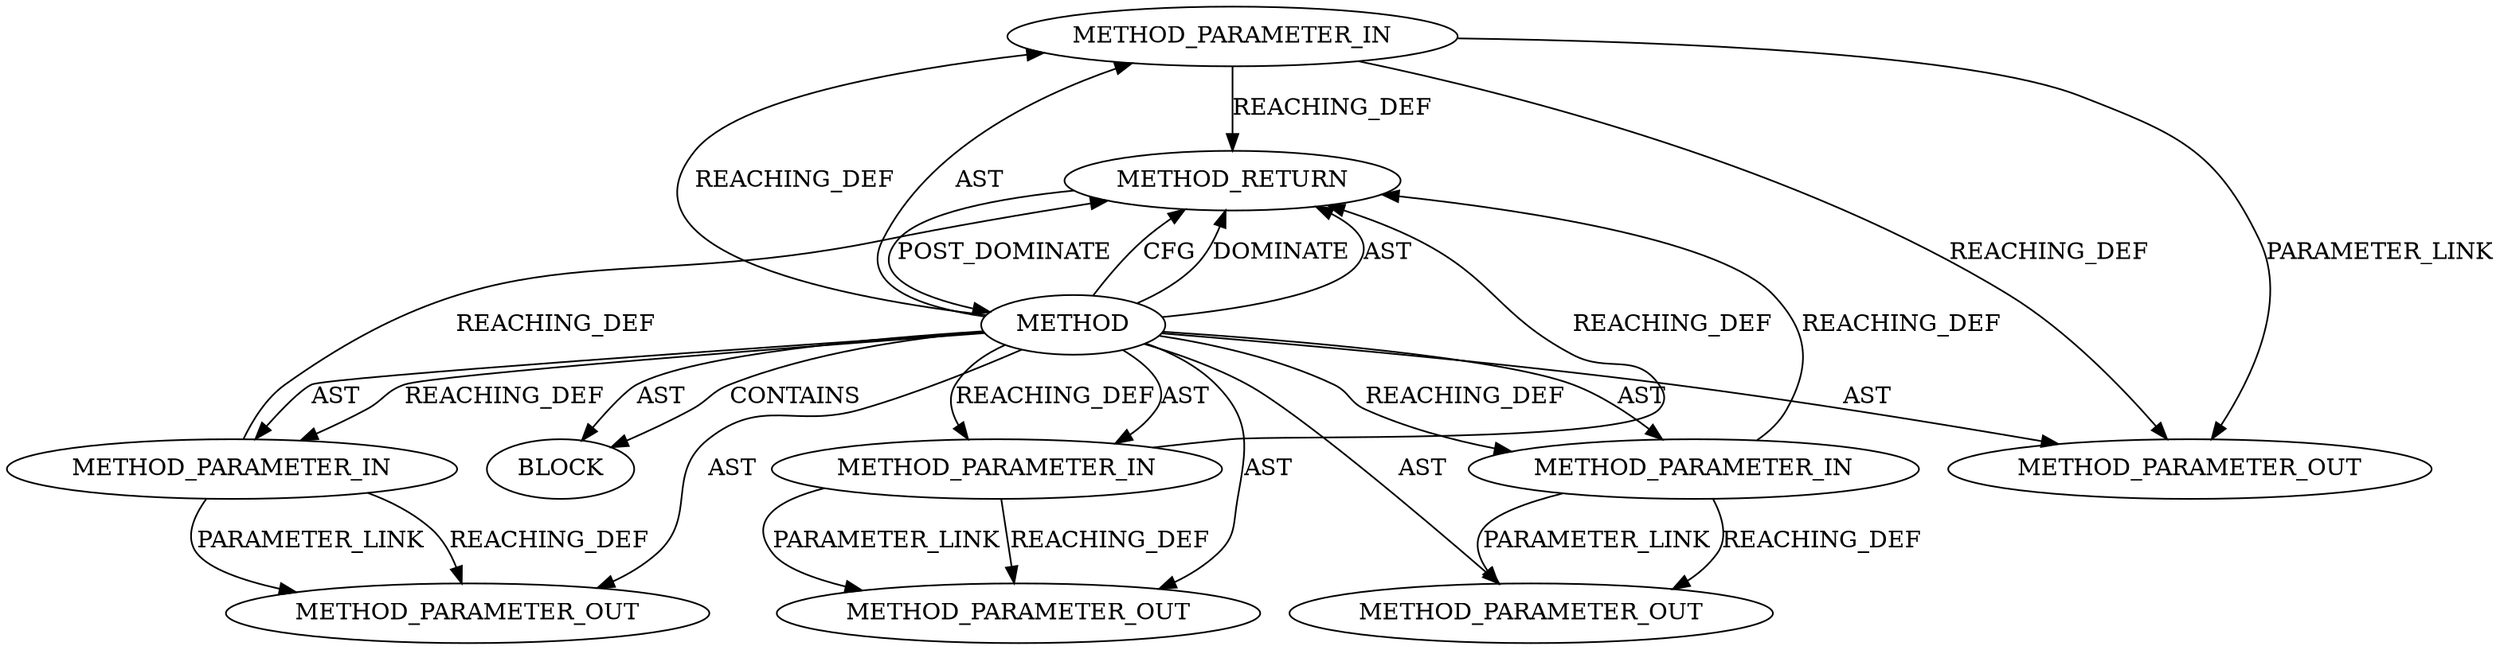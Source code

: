 digraph {
  12820 [label=METHOD_PARAMETER_IN ORDER=1 CODE="p1" IS_VARIADIC=false TYPE_FULL_NAME="ANY" EVALUATION_STRATEGY="BY_VALUE" INDEX=1 NAME="p1"]
  12821 [label=METHOD_PARAMETER_IN ORDER=2 CODE="p2" IS_VARIADIC=false TYPE_FULL_NAME="ANY" EVALUATION_STRATEGY="BY_VALUE" INDEX=2 NAME="p2"]
  12822 [label=METHOD_PARAMETER_IN ORDER=3 CODE="p3" IS_VARIADIC=false TYPE_FULL_NAME="ANY" EVALUATION_STRATEGY="BY_VALUE" INDEX=3 NAME="p3"]
  13598 [label=METHOD_PARAMETER_OUT ORDER=3 CODE="p3" IS_VARIADIC=false TYPE_FULL_NAME="ANY" EVALUATION_STRATEGY="BY_VALUE" INDEX=3 NAME="p3"]
  12824 [label=BLOCK ORDER=1 ARGUMENT_INDEX=1 CODE="<empty>" TYPE_FULL_NAME="ANY"]
  12819 [label=METHOD AST_PARENT_TYPE="NAMESPACE_BLOCK" AST_PARENT_FULL_NAME="<global>" ORDER=0 CODE="<empty>" FULL_NAME="ceph_decode_8_safe" IS_EXTERNAL=true FILENAME="<empty>" SIGNATURE="" NAME="ceph_decode_8_safe"]
  12825 [label=METHOD_RETURN ORDER=2 CODE="RET" TYPE_FULL_NAME="ANY" EVALUATION_STRATEGY="BY_VALUE"]
  12823 [label=METHOD_PARAMETER_IN ORDER=4 CODE="p4" IS_VARIADIC=false TYPE_FULL_NAME="ANY" EVALUATION_STRATEGY="BY_VALUE" INDEX=4 NAME="p4"]
  13597 [label=METHOD_PARAMETER_OUT ORDER=2 CODE="p2" IS_VARIADIC=false TYPE_FULL_NAME="ANY" EVALUATION_STRATEGY="BY_VALUE" INDEX=2 NAME="p2"]
  13596 [label=METHOD_PARAMETER_OUT ORDER=1 CODE="p1" IS_VARIADIC=false TYPE_FULL_NAME="ANY" EVALUATION_STRATEGY="BY_VALUE" INDEX=1 NAME="p1"]
  13599 [label=METHOD_PARAMETER_OUT ORDER=4 CODE="p4" IS_VARIADIC=false TYPE_FULL_NAME="ANY" EVALUATION_STRATEGY="BY_VALUE" INDEX=4 NAME="p4"]
  12819 -> 12824 [label=CONTAINS ]
  12821 -> 13597 [label=REACHING_DEF VARIABLE="p2"]
  12823 -> 13599 [label=REACHING_DEF VARIABLE="p4"]
  12819 -> 12824 [label=AST ]
  12820 -> 13596 [label=PARAMETER_LINK ]
  12819 -> 13597 [label=AST ]
  12820 -> 13596 [label=REACHING_DEF VARIABLE="p1"]
  12822 -> 12825 [label=REACHING_DEF VARIABLE="p3"]
  12819 -> 12825 [label=CFG ]
  12822 -> 13598 [label=REACHING_DEF VARIABLE="p3"]
  12819 -> 12820 [label=AST ]
  12819 -> 12820 [label=REACHING_DEF VARIABLE=""]
  12819 -> 12821 [label=REACHING_DEF VARIABLE=""]
  12819 -> 12822 [label=REACHING_DEF VARIABLE=""]
  12823 -> 13599 [label=PARAMETER_LINK ]
  12819 -> 12823 [label=AST ]
  12821 -> 12825 [label=REACHING_DEF VARIABLE="p2"]
  12819 -> 12821 [label=AST ]
  12819 -> 12825 [label=DOMINATE ]
  12823 -> 12825 [label=REACHING_DEF VARIABLE="p4"]
  12819 -> 13596 [label=AST ]
  12819 -> 12825 [label=AST ]
  12822 -> 13598 [label=PARAMETER_LINK ]
  12825 -> 12819 [label=POST_DOMINATE ]
  12819 -> 12823 [label=REACHING_DEF VARIABLE=""]
  12820 -> 12825 [label=REACHING_DEF VARIABLE="p1"]
  12819 -> 13599 [label=AST ]
  12819 -> 13598 [label=AST ]
  12819 -> 12822 [label=AST ]
  12821 -> 13597 [label=PARAMETER_LINK ]
}
